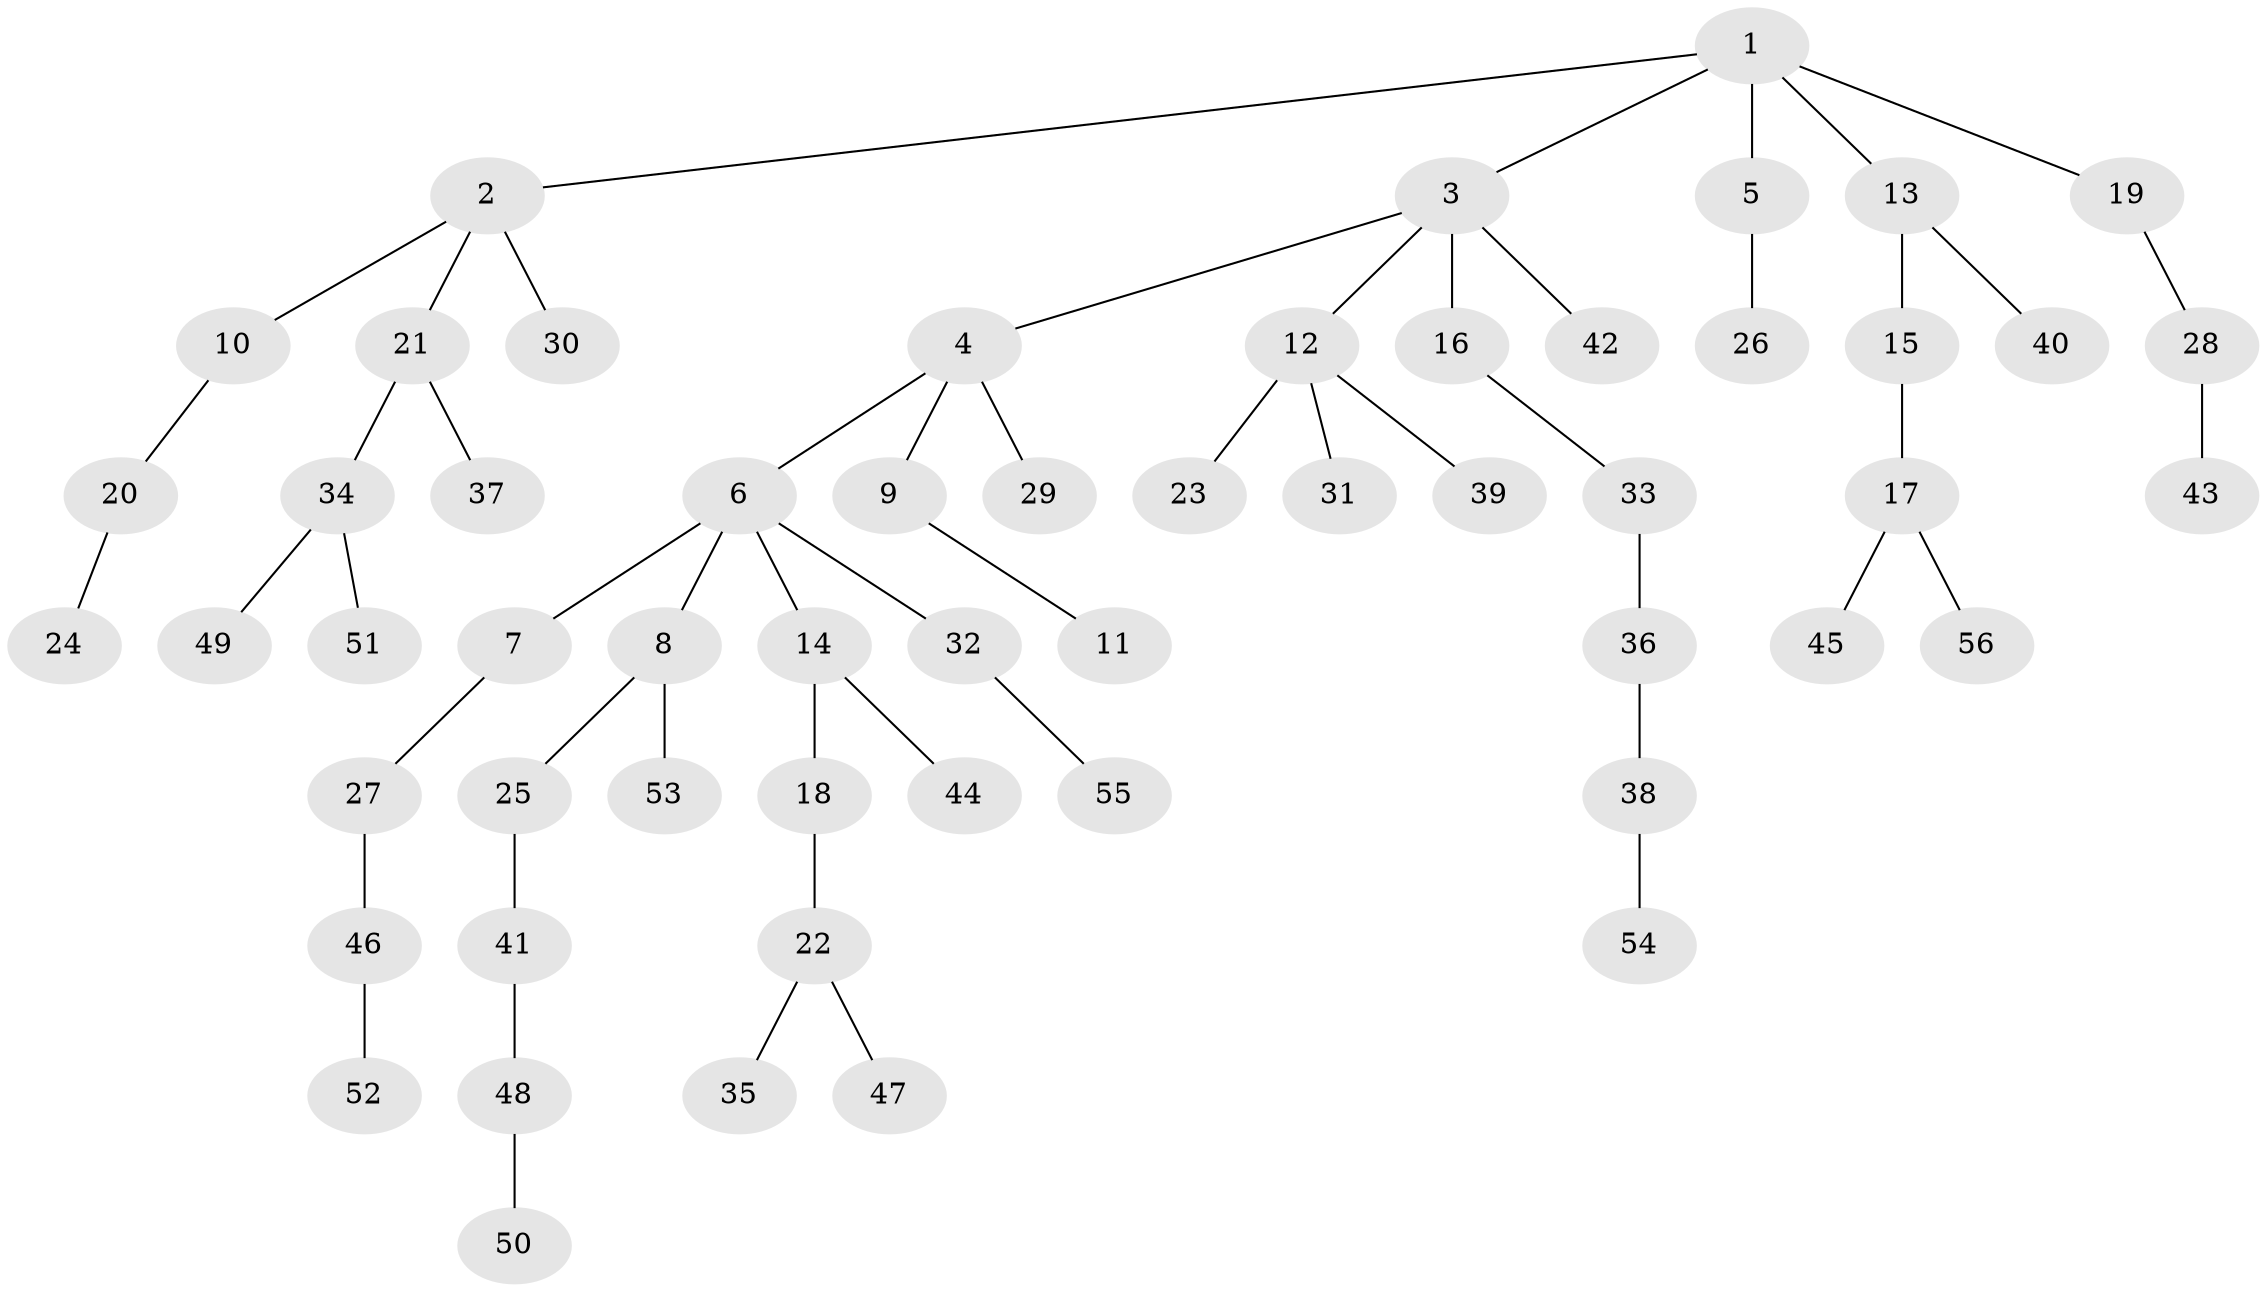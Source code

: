 // Generated by graph-tools (version 1.1) at 2025/36/03/09/25 02:36:41]
// undirected, 56 vertices, 55 edges
graph export_dot {
graph [start="1"]
  node [color=gray90,style=filled];
  1;
  2;
  3;
  4;
  5;
  6;
  7;
  8;
  9;
  10;
  11;
  12;
  13;
  14;
  15;
  16;
  17;
  18;
  19;
  20;
  21;
  22;
  23;
  24;
  25;
  26;
  27;
  28;
  29;
  30;
  31;
  32;
  33;
  34;
  35;
  36;
  37;
  38;
  39;
  40;
  41;
  42;
  43;
  44;
  45;
  46;
  47;
  48;
  49;
  50;
  51;
  52;
  53;
  54;
  55;
  56;
  1 -- 2;
  1 -- 3;
  1 -- 5;
  1 -- 13;
  1 -- 19;
  2 -- 10;
  2 -- 21;
  2 -- 30;
  3 -- 4;
  3 -- 12;
  3 -- 16;
  3 -- 42;
  4 -- 6;
  4 -- 9;
  4 -- 29;
  5 -- 26;
  6 -- 7;
  6 -- 8;
  6 -- 14;
  6 -- 32;
  7 -- 27;
  8 -- 25;
  8 -- 53;
  9 -- 11;
  10 -- 20;
  12 -- 23;
  12 -- 31;
  12 -- 39;
  13 -- 15;
  13 -- 40;
  14 -- 18;
  14 -- 44;
  15 -- 17;
  16 -- 33;
  17 -- 45;
  17 -- 56;
  18 -- 22;
  19 -- 28;
  20 -- 24;
  21 -- 34;
  21 -- 37;
  22 -- 35;
  22 -- 47;
  25 -- 41;
  27 -- 46;
  28 -- 43;
  32 -- 55;
  33 -- 36;
  34 -- 49;
  34 -- 51;
  36 -- 38;
  38 -- 54;
  41 -- 48;
  46 -- 52;
  48 -- 50;
}
